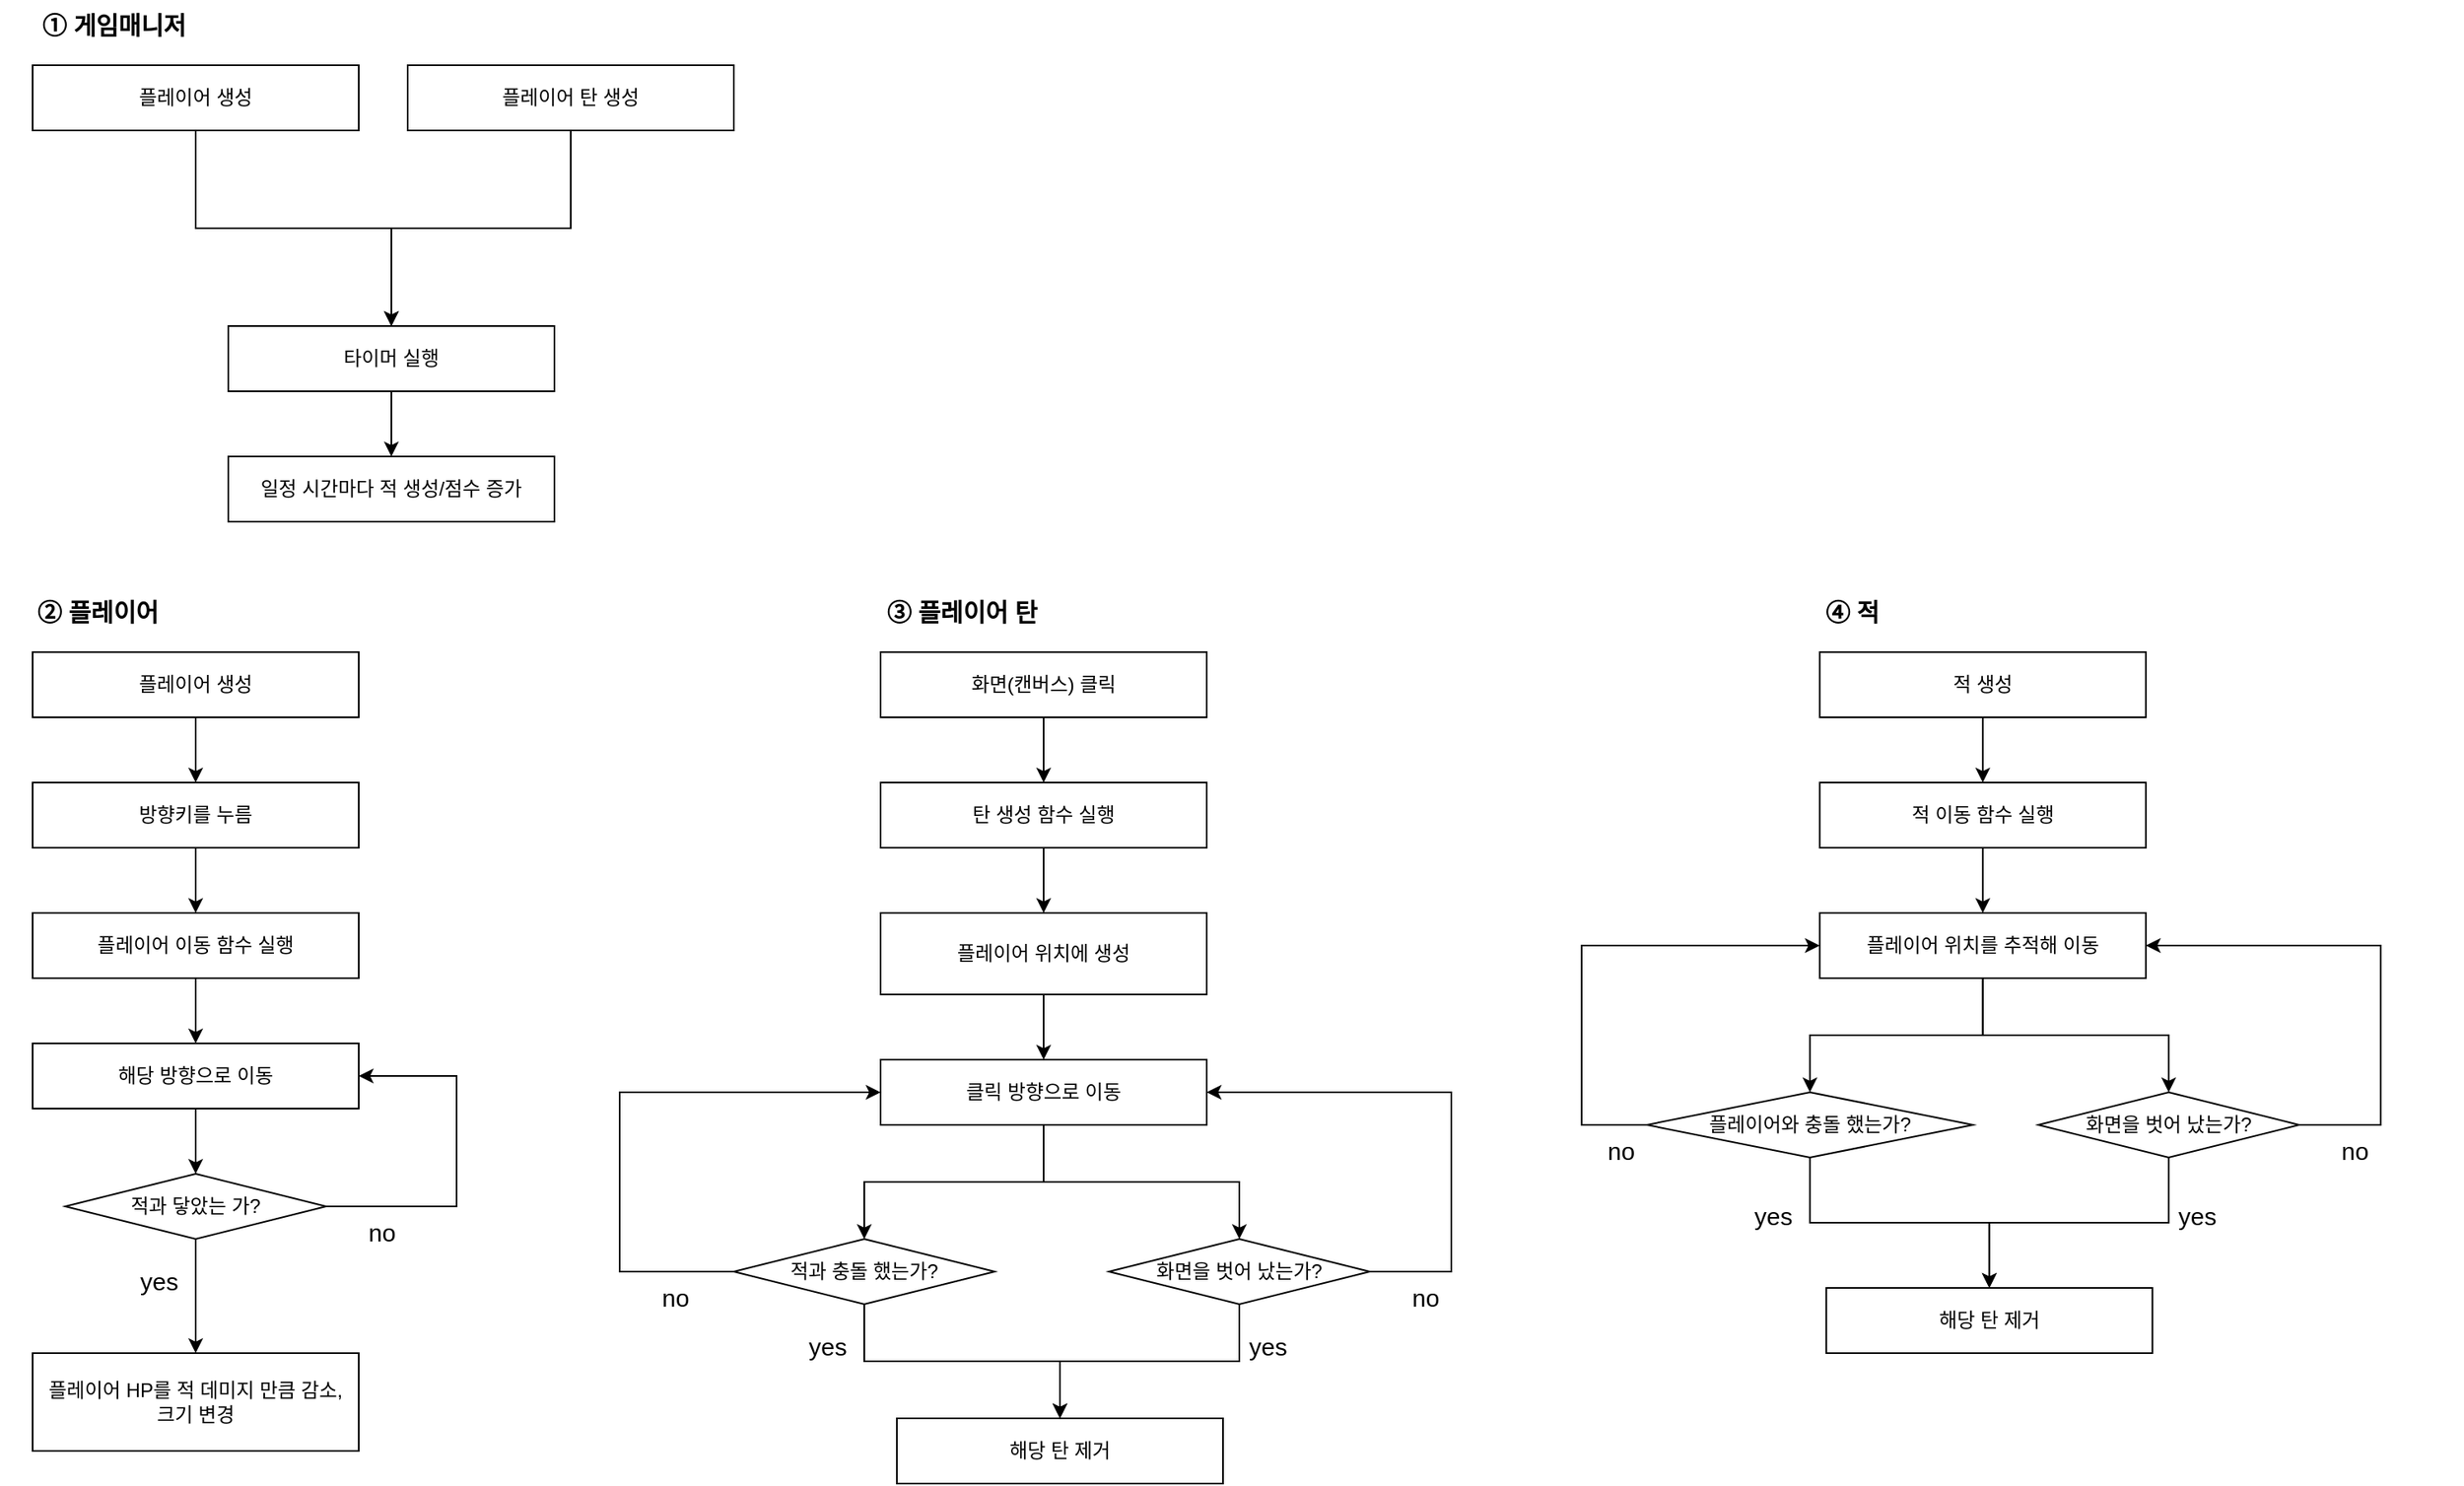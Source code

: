 <mxfile version="18.0.2" type="device"><diagram id="C5RBs43oDa-KdzZeNtuy" name="Page-1"><mxGraphModel dx="2259" dy="1158" grid="1" gridSize="10" guides="1" tooltips="1" connect="1" arrows="1" fold="1" page="1" pageScale="1" pageWidth="827" pageHeight="1169" math="0" shadow="0"><root><mxCell id="WIyWlLk6GJQsqaUBKTNV-0"/><mxCell id="WIyWlLk6GJQsqaUBKTNV-1" parent="WIyWlLk6GJQsqaUBKTNV-0"/><mxCell id="4wV6VXrpqtOexaV4Ajui-6" value="" style="edgeStyle=orthogonalEdgeStyle;rounded=0;orthogonalLoop=1;jettySize=auto;html=1;" edge="1" parent="WIyWlLk6GJQsqaUBKTNV-1" source="4wV6VXrpqtOexaV4Ajui-0" target="4wV6VXrpqtOexaV4Ajui-1"><mxGeometry relative="1" as="geometry"/></mxCell><mxCell id="4wV6VXrpqtOexaV4Ajui-0" value="플레이어 생성" style="rounded=0;whiteSpace=wrap;html=1;" vertex="1" parent="WIyWlLk6GJQsqaUBKTNV-1"><mxGeometry x="-730" y="720" width="200" height="40" as="geometry"/></mxCell><mxCell id="4wV6VXrpqtOexaV4Ajui-8" value="" style="edgeStyle=orthogonalEdgeStyle;rounded=0;orthogonalLoop=1;jettySize=auto;html=1;" edge="1" parent="WIyWlLk6GJQsqaUBKTNV-1" source="4wV6VXrpqtOexaV4Ajui-1" target="4wV6VXrpqtOexaV4Ajui-2"><mxGeometry relative="1" as="geometry"/></mxCell><mxCell id="4wV6VXrpqtOexaV4Ajui-1" value="방향키를 누름" style="rounded=0;whiteSpace=wrap;html=1;" vertex="1" parent="WIyWlLk6GJQsqaUBKTNV-1"><mxGeometry x="-730" y="800" width="200" height="40" as="geometry"/></mxCell><mxCell id="4wV6VXrpqtOexaV4Ajui-9" value="" style="edgeStyle=orthogonalEdgeStyle;rounded=0;orthogonalLoop=1;jettySize=auto;html=1;" edge="1" parent="WIyWlLk6GJQsqaUBKTNV-1" source="4wV6VXrpqtOexaV4Ajui-2" target="4wV6VXrpqtOexaV4Ajui-3"><mxGeometry relative="1" as="geometry"/></mxCell><mxCell id="4wV6VXrpqtOexaV4Ajui-2" value="플레이어 이동 함수 실행" style="rounded=0;whiteSpace=wrap;html=1;" vertex="1" parent="WIyWlLk6GJQsqaUBKTNV-1"><mxGeometry x="-730" y="880" width="200" height="40" as="geometry"/></mxCell><mxCell id="4wV6VXrpqtOexaV4Ajui-28" value="" style="edgeStyle=orthogonalEdgeStyle;rounded=0;orthogonalLoop=1;jettySize=auto;html=1;fontSize=15;" edge="1" parent="WIyWlLk6GJQsqaUBKTNV-1" source="4wV6VXrpqtOexaV4Ajui-3" target="4wV6VXrpqtOexaV4Ajui-27"><mxGeometry relative="1" as="geometry"/></mxCell><mxCell id="4wV6VXrpqtOexaV4Ajui-3" value="해당 방향으로 이동" style="rounded=0;whiteSpace=wrap;html=1;" vertex="1" parent="WIyWlLk6GJQsqaUBKTNV-1"><mxGeometry x="-730" y="960" width="200" height="40" as="geometry"/></mxCell><mxCell id="4wV6VXrpqtOexaV4Ajui-10" value="② 플레이어" style="text;html=1;strokeColor=none;fillColor=none;align=center;verticalAlign=middle;whiteSpace=wrap;rounded=0;fontStyle=1;fontSize=15;" vertex="1" parent="WIyWlLk6GJQsqaUBKTNV-1"><mxGeometry x="-750" y="680" width="120" height="30" as="geometry"/></mxCell><mxCell id="4wV6VXrpqtOexaV4Ajui-31" style="edgeStyle=orthogonalEdgeStyle;rounded=0;orthogonalLoop=1;jettySize=auto;html=1;entryX=0.5;entryY=0;entryDx=0;entryDy=0;fontSize=15;" edge="1" parent="WIyWlLk6GJQsqaUBKTNV-1" source="4wV6VXrpqtOexaV4Ajui-27" target="4wV6VXrpqtOexaV4Ajui-30"><mxGeometry relative="1" as="geometry"/></mxCell><mxCell id="4wV6VXrpqtOexaV4Ajui-40" style="edgeStyle=orthogonalEdgeStyle;rounded=0;orthogonalLoop=1;jettySize=auto;html=1;entryX=1;entryY=0.5;entryDx=0;entryDy=0;fontSize=12;" edge="1" parent="WIyWlLk6GJQsqaUBKTNV-1" source="4wV6VXrpqtOexaV4Ajui-27" target="4wV6VXrpqtOexaV4Ajui-3"><mxGeometry relative="1" as="geometry"><Array as="points"><mxPoint x="-470" y="1060"/><mxPoint x="-470" y="980"/></Array></mxGeometry></mxCell><mxCell id="4wV6VXrpqtOexaV4Ajui-27" value="적과 닿았는 가?" style="rhombus;whiteSpace=wrap;html=1;fontSize=12;" vertex="1" parent="WIyWlLk6GJQsqaUBKTNV-1"><mxGeometry x="-710" y="1040" width="160" height="40" as="geometry"/></mxCell><mxCell id="4wV6VXrpqtOexaV4Ajui-30" value="플레이어 HP를 적 데미지 만큼 감소,&lt;br&gt;크기 변경" style="rounded=0;whiteSpace=wrap;html=1;" vertex="1" parent="WIyWlLk6GJQsqaUBKTNV-1"><mxGeometry x="-730" y="1150" width="200" height="60" as="geometry"/></mxCell><mxCell id="4wV6VXrpqtOexaV4Ajui-32" value="yes" style="text;strokeColor=none;fillColor=none;align=left;verticalAlign=middle;spacingLeft=4;spacingRight=4;overflow=hidden;points=[[0,0.5],[1,0.5]];portConstraint=eastwest;rotatable=0;fontSize=15;" vertex="1" parent="WIyWlLk6GJQsqaUBKTNV-1"><mxGeometry x="-670" y="1090" width="80" height="30" as="geometry"/></mxCell><mxCell id="4wV6VXrpqtOexaV4Ajui-35" value="no" style="text;strokeColor=none;fillColor=none;align=left;verticalAlign=middle;spacingLeft=4;spacingRight=4;overflow=hidden;points=[[0,0.5],[1,0.5]];portConstraint=eastwest;rotatable=0;fontSize=15;" vertex="1" parent="WIyWlLk6GJQsqaUBKTNV-1"><mxGeometry x="-530" y="1060" width="80" height="30" as="geometry"/></mxCell><mxCell id="4wV6VXrpqtOexaV4Ajui-60" value="" style="edgeStyle=orthogonalEdgeStyle;rounded=0;orthogonalLoop=1;jettySize=auto;html=1;" edge="1" source="4wV6VXrpqtOexaV4Ajui-61" target="4wV6VXrpqtOexaV4Ajui-63" parent="WIyWlLk6GJQsqaUBKTNV-1"><mxGeometry relative="1" as="geometry"/></mxCell><mxCell id="4wV6VXrpqtOexaV4Ajui-61" value="화면(캔버스) 클릭" style="rounded=0;whiteSpace=wrap;html=1;" vertex="1" parent="WIyWlLk6GJQsqaUBKTNV-1"><mxGeometry x="-210" y="720" width="200" height="40" as="geometry"/></mxCell><mxCell id="4wV6VXrpqtOexaV4Ajui-62" value="" style="edgeStyle=orthogonalEdgeStyle;rounded=0;orthogonalLoop=1;jettySize=auto;html=1;" edge="1" source="4wV6VXrpqtOexaV4Ajui-63" target="4wV6VXrpqtOexaV4Ajui-65" parent="WIyWlLk6GJQsqaUBKTNV-1"><mxGeometry relative="1" as="geometry"/></mxCell><mxCell id="4wV6VXrpqtOexaV4Ajui-63" value="탄 생성 함수 실행" style="rounded=0;whiteSpace=wrap;html=1;" vertex="1" parent="WIyWlLk6GJQsqaUBKTNV-1"><mxGeometry x="-210" y="800" width="200" height="40" as="geometry"/></mxCell><mxCell id="4wV6VXrpqtOexaV4Ajui-64" value="" style="edgeStyle=orthogonalEdgeStyle;rounded=0;orthogonalLoop=1;jettySize=auto;html=1;" edge="1" source="4wV6VXrpqtOexaV4Ajui-65" target="4wV6VXrpqtOexaV4Ajui-67" parent="WIyWlLk6GJQsqaUBKTNV-1"><mxGeometry relative="1" as="geometry"/></mxCell><mxCell id="4wV6VXrpqtOexaV4Ajui-65" value="플레이어 위치에 생성" style="rounded=0;whiteSpace=wrap;html=1;" vertex="1" parent="WIyWlLk6GJQsqaUBKTNV-1"><mxGeometry x="-210" y="880" width="200" height="50" as="geometry"/></mxCell><mxCell id="4wV6VXrpqtOexaV4Ajui-66" value="" style="edgeStyle=orthogonalEdgeStyle;rounded=0;orthogonalLoop=1;jettySize=auto;html=1;fontSize=15;" edge="1" source="4wV6VXrpqtOexaV4Ajui-67" target="4wV6VXrpqtOexaV4Ajui-71" parent="WIyWlLk6GJQsqaUBKTNV-1"><mxGeometry relative="1" as="geometry"/></mxCell><mxCell id="4wV6VXrpqtOexaV4Ajui-81" style="edgeStyle=orthogonalEdgeStyle;rounded=0;orthogonalLoop=1;jettySize=auto;html=1;entryX=0.5;entryY=0;entryDx=0;entryDy=0;fontSize=12;" edge="1" parent="WIyWlLk6GJQsqaUBKTNV-1" source="4wV6VXrpqtOexaV4Ajui-67" target="4wV6VXrpqtOexaV4Ajui-79"><mxGeometry relative="1" as="geometry"/></mxCell><mxCell id="4wV6VXrpqtOexaV4Ajui-67" value="클릭 방향으로 이동" style="rounded=0;whiteSpace=wrap;html=1;" vertex="1" parent="WIyWlLk6GJQsqaUBKTNV-1"><mxGeometry x="-210" y="970" width="200" height="40" as="geometry"/></mxCell><mxCell id="4wV6VXrpqtOexaV4Ajui-68" value="③ 플레이어 탄" style="text;html=1;strokeColor=none;fillColor=none;align=center;verticalAlign=middle;whiteSpace=wrap;rounded=0;fontStyle=1;fontSize=15;" vertex="1" parent="WIyWlLk6GJQsqaUBKTNV-1"><mxGeometry x="-220" y="680" width="120" height="30" as="geometry"/></mxCell><mxCell id="4wV6VXrpqtOexaV4Ajui-69" style="edgeStyle=orthogonalEdgeStyle;rounded=0;orthogonalLoop=1;jettySize=auto;html=1;entryX=0.5;entryY=0;entryDx=0;entryDy=0;fontSize=15;" edge="1" source="4wV6VXrpqtOexaV4Ajui-71" target="4wV6VXrpqtOexaV4Ajui-76" parent="WIyWlLk6GJQsqaUBKTNV-1"><mxGeometry relative="1" as="geometry"><mxPoint x="10" y="1190.0" as="targetPoint"/></mxGeometry></mxCell><mxCell id="4wV6VXrpqtOexaV4Ajui-70" style="edgeStyle=orthogonalEdgeStyle;rounded=0;orthogonalLoop=1;jettySize=auto;html=1;entryX=1;entryY=0.5;entryDx=0;entryDy=0;fontSize=12;exitX=1;exitY=0.5;exitDx=0;exitDy=0;" edge="1" source="4wV6VXrpqtOexaV4Ajui-71" target="4wV6VXrpqtOexaV4Ajui-67" parent="WIyWlLk6GJQsqaUBKTNV-1"><mxGeometry relative="1" as="geometry"><Array as="points"><mxPoint x="140" y="1100"/><mxPoint x="140" y="990"/></Array></mxGeometry></mxCell><mxCell id="4wV6VXrpqtOexaV4Ajui-71" value="화면을 벗어 났는가?" style="rhombus;whiteSpace=wrap;html=1;fontSize=12;" vertex="1" parent="WIyWlLk6GJQsqaUBKTNV-1"><mxGeometry x="-70" y="1080" width="160" height="40" as="geometry"/></mxCell><mxCell id="4wV6VXrpqtOexaV4Ajui-73" value="yes" style="text;strokeColor=none;fillColor=none;align=left;verticalAlign=middle;spacingLeft=4;spacingRight=4;overflow=hidden;points=[[0,0.5],[1,0.5]];portConstraint=eastwest;rotatable=0;fontSize=15;" vertex="1" parent="WIyWlLk6GJQsqaUBKTNV-1"><mxGeometry x="10" y="1130" width="80" height="30" as="geometry"/></mxCell><mxCell id="4wV6VXrpqtOexaV4Ajui-74" value="no" style="text;strokeColor=none;fillColor=none;align=left;verticalAlign=middle;spacingLeft=4;spacingRight=4;overflow=hidden;points=[[0,0.5],[1,0.5]];portConstraint=eastwest;rotatable=0;fontSize=15;" vertex="1" parent="WIyWlLk6GJQsqaUBKTNV-1"><mxGeometry x="110" y="1100" width="80" height="30" as="geometry"/></mxCell><mxCell id="4wV6VXrpqtOexaV4Ajui-75" style="edgeStyle=orthogonalEdgeStyle;rounded=0;orthogonalLoop=1;jettySize=auto;html=1;entryX=0.5;entryY=0;entryDx=0;entryDy=0;fontSize=15;" edge="1" source="4wV6VXrpqtOexaV4Ajui-79" target="4wV6VXrpqtOexaV4Ajui-76" parent="WIyWlLk6GJQsqaUBKTNV-1"><mxGeometry relative="1" as="geometry"/></mxCell><mxCell id="4wV6VXrpqtOexaV4Ajui-76" value="해당 탄 제거" style="rounded=0;whiteSpace=wrap;html=1;" vertex="1" parent="WIyWlLk6GJQsqaUBKTNV-1"><mxGeometry x="-200" y="1190" width="200" height="40" as="geometry"/></mxCell><mxCell id="4wV6VXrpqtOexaV4Ajui-77" value="yes" style="text;strokeColor=none;fillColor=none;align=left;verticalAlign=middle;spacingLeft=4;spacingRight=4;overflow=hidden;points=[[0,0.5],[1,0.5]];portConstraint=eastwest;rotatable=0;fontSize=15;" vertex="1" parent="WIyWlLk6GJQsqaUBKTNV-1"><mxGeometry x="-260" y="1130" width="80" height="30" as="geometry"/></mxCell><mxCell id="4wV6VXrpqtOexaV4Ajui-78" value="no" style="text;strokeColor=none;fillColor=none;align=left;verticalAlign=middle;spacingLeft=4;spacingRight=4;overflow=hidden;points=[[0,0.5],[1,0.5]];portConstraint=eastwest;rotatable=0;fontSize=15;" vertex="1" parent="WIyWlLk6GJQsqaUBKTNV-1"><mxGeometry x="-350" y="1100" width="80" height="30" as="geometry"/></mxCell><mxCell id="4wV6VXrpqtOexaV4Ajui-79" value="적과 충돌 했는가?" style="rhombus;whiteSpace=wrap;html=1;fontSize=12;" vertex="1" parent="WIyWlLk6GJQsqaUBKTNV-1"><mxGeometry x="-300" y="1080" width="160" height="40" as="geometry"/></mxCell><mxCell id="4wV6VXrpqtOexaV4Ajui-80" style="edgeStyle=orthogonalEdgeStyle;rounded=0;orthogonalLoop=1;jettySize=auto;html=1;entryX=0;entryY=0.5;entryDx=0;entryDy=0;fontSize=12;exitX=0;exitY=0.5;exitDx=0;exitDy=0;" edge="1" source="4wV6VXrpqtOexaV4Ajui-79" parent="WIyWlLk6GJQsqaUBKTNV-1" target="4wV6VXrpqtOexaV4Ajui-67"><mxGeometry relative="1" as="geometry"><mxPoint x="-260" y="990" as="targetPoint"/><Array as="points"><mxPoint x="-370" y="1100"/><mxPoint x="-370" y="990"/></Array></mxGeometry></mxCell><mxCell id="4wV6VXrpqtOexaV4Ajui-104" style="edgeStyle=orthogonalEdgeStyle;rounded=0;orthogonalLoop=1;jettySize=auto;html=1;entryX=0.5;entryY=0;entryDx=0;entryDy=0;fontSize=12;" edge="1" parent="WIyWlLk6GJQsqaUBKTNV-1" source="4wV6VXrpqtOexaV4Ajui-83" target="4wV6VXrpqtOexaV4Ajui-102"><mxGeometry relative="1" as="geometry"/></mxCell><mxCell id="4wV6VXrpqtOexaV4Ajui-83" value="플레이어 생성" style="rounded=0;whiteSpace=wrap;html=1;" vertex="1" parent="WIyWlLk6GJQsqaUBKTNV-1"><mxGeometry x="-730" y="360" width="200" height="40" as="geometry"/></mxCell><mxCell id="4wV6VXrpqtOexaV4Ajui-90" value="① 게임매니저" style="text;html=1;strokeColor=none;fillColor=none;align=center;verticalAlign=middle;whiteSpace=wrap;rounded=0;fontStyle=1;fontSize=15;" vertex="1" parent="WIyWlLk6GJQsqaUBKTNV-1"><mxGeometry x="-740" y="320" width="120" height="30" as="geometry"/></mxCell><mxCell id="4wV6VXrpqtOexaV4Ajui-103" style="edgeStyle=orthogonalEdgeStyle;rounded=0;orthogonalLoop=1;jettySize=auto;html=1;fontSize=12;" edge="1" parent="WIyWlLk6GJQsqaUBKTNV-1" source="4wV6VXrpqtOexaV4Ajui-97" target="4wV6VXrpqtOexaV4Ajui-102"><mxGeometry relative="1" as="geometry"/></mxCell><mxCell id="4wV6VXrpqtOexaV4Ajui-97" value="플레이어 탄 생성" style="rounded=0;whiteSpace=wrap;html=1;" vertex="1" parent="WIyWlLk6GJQsqaUBKTNV-1"><mxGeometry x="-500" y="360" width="200" height="40" as="geometry"/></mxCell><mxCell id="4wV6VXrpqtOexaV4Ajui-101" value="일정 시간마다 적 생성/점수 증가" style="rounded=0;whiteSpace=wrap;html=1;" vertex="1" parent="WIyWlLk6GJQsqaUBKTNV-1"><mxGeometry x="-610" y="600" width="200" height="40" as="geometry"/></mxCell><mxCell id="4wV6VXrpqtOexaV4Ajui-105" value="" style="edgeStyle=orthogonalEdgeStyle;rounded=0;orthogonalLoop=1;jettySize=auto;html=1;fontSize=12;" edge="1" parent="WIyWlLk6GJQsqaUBKTNV-1" source="4wV6VXrpqtOexaV4Ajui-102" target="4wV6VXrpqtOexaV4Ajui-101"><mxGeometry relative="1" as="geometry"/></mxCell><mxCell id="4wV6VXrpqtOexaV4Ajui-102" value="타이머 실행" style="rounded=0;whiteSpace=wrap;html=1;" vertex="1" parent="WIyWlLk6GJQsqaUBKTNV-1"><mxGeometry x="-610" y="520" width="200" height="40" as="geometry"/></mxCell><mxCell id="4wV6VXrpqtOexaV4Ajui-106" value="" style="edgeStyle=orthogonalEdgeStyle;rounded=0;orthogonalLoop=1;jettySize=auto;html=1;" edge="1" source="4wV6VXrpqtOexaV4Ajui-107" target="4wV6VXrpqtOexaV4Ajui-109" parent="WIyWlLk6GJQsqaUBKTNV-1"><mxGeometry relative="1" as="geometry"/></mxCell><mxCell id="4wV6VXrpqtOexaV4Ajui-107" value="적 생성" style="rounded=0;whiteSpace=wrap;html=1;" vertex="1" parent="WIyWlLk6GJQsqaUBKTNV-1"><mxGeometry x="365.91" y="720" width="200" height="40" as="geometry"/></mxCell><mxCell id="4wV6VXrpqtOexaV4Ajui-108" value="" style="edgeStyle=orthogonalEdgeStyle;rounded=0;orthogonalLoop=1;jettySize=auto;html=1;" edge="1" source="4wV6VXrpqtOexaV4Ajui-109" target="4wV6VXrpqtOexaV4Ajui-111" parent="WIyWlLk6GJQsqaUBKTNV-1"><mxGeometry relative="1" as="geometry"/></mxCell><mxCell id="4wV6VXrpqtOexaV4Ajui-109" value="적 이동 함수 실행" style="rounded=0;whiteSpace=wrap;html=1;" vertex="1" parent="WIyWlLk6GJQsqaUBKTNV-1"><mxGeometry x="365.91" y="800" width="200" height="40" as="geometry"/></mxCell><mxCell id="4wV6VXrpqtOexaV4Ajui-139" style="edgeStyle=orthogonalEdgeStyle;rounded=0;orthogonalLoop=1;jettySize=auto;html=1;entryX=0.5;entryY=0;entryDx=0;entryDy=0;fontSize=12;" edge="1" parent="WIyWlLk6GJQsqaUBKTNV-1" source="4wV6VXrpqtOexaV4Ajui-111" target="4wV6VXrpqtOexaV4Ajui-138"><mxGeometry relative="1" as="geometry"/></mxCell><mxCell id="4wV6VXrpqtOexaV4Ajui-140" style="edgeStyle=orthogonalEdgeStyle;rounded=0;orthogonalLoop=1;jettySize=auto;html=1;entryX=0.5;entryY=0;entryDx=0;entryDy=0;fontSize=12;" edge="1" parent="WIyWlLk6GJQsqaUBKTNV-1" source="4wV6VXrpqtOexaV4Ajui-111" target="4wV6VXrpqtOexaV4Ajui-131"><mxGeometry relative="1" as="geometry"/></mxCell><mxCell id="4wV6VXrpqtOexaV4Ajui-111" value="플레이어 위치를 추적해 이동" style="rounded=0;whiteSpace=wrap;html=1;" vertex="1" parent="WIyWlLk6GJQsqaUBKTNV-1"><mxGeometry x="365.91" y="880" width="200" height="40" as="geometry"/></mxCell><mxCell id="4wV6VXrpqtOexaV4Ajui-114" value="④ 적" style="text;html=1;strokeColor=none;fillColor=none;align=center;verticalAlign=middle;whiteSpace=wrap;rounded=0;fontStyle=1;fontSize=15;" vertex="1" parent="WIyWlLk6GJQsqaUBKTNV-1"><mxGeometry x="325.91" y="680" width="120" height="30" as="geometry"/></mxCell><mxCell id="4wV6VXrpqtOexaV4Ajui-130" style="edgeStyle=orthogonalEdgeStyle;rounded=0;orthogonalLoop=1;jettySize=auto;html=1;entryX=0.5;entryY=0;entryDx=0;entryDy=0;fontSize=15;exitX=0.5;exitY=1;exitDx=0;exitDy=0;" edge="1" parent="WIyWlLk6GJQsqaUBKTNV-1" source="4wV6VXrpqtOexaV4Ajui-131" target="4wV6VXrpqtOexaV4Ajui-135"><mxGeometry relative="1" as="geometry"><mxPoint x="579.91" y="1110.0" as="targetPoint"/><mxPoint x="579.913" y="1039.999" as="sourcePoint"/></mxGeometry></mxCell><mxCell id="4wV6VXrpqtOexaV4Ajui-143" style="edgeStyle=orthogonalEdgeStyle;rounded=0;orthogonalLoop=1;jettySize=auto;html=1;entryX=1;entryY=0.5;entryDx=0;entryDy=0;fontSize=12;" edge="1" parent="WIyWlLk6GJQsqaUBKTNV-1" source="4wV6VXrpqtOexaV4Ajui-131" target="4wV6VXrpqtOexaV4Ajui-111"><mxGeometry relative="1" as="geometry"><Array as="points"><mxPoint x="709.91" y="1010"/><mxPoint x="709.91" y="900"/></Array></mxGeometry></mxCell><mxCell id="4wV6VXrpqtOexaV4Ajui-131" value="화면을 벗어 났는가?" style="rhombus;whiteSpace=wrap;html=1;fontSize=12;" vertex="1" parent="WIyWlLk6GJQsqaUBKTNV-1"><mxGeometry x="499.91" y="990" width="160" height="40" as="geometry"/></mxCell><mxCell id="4wV6VXrpqtOexaV4Ajui-132" value="yes" style="text;strokeColor=none;fillColor=none;align=left;verticalAlign=middle;spacingLeft=4;spacingRight=4;overflow=hidden;points=[[0,0.5],[1,0.5]];portConstraint=eastwest;rotatable=0;fontSize=15;" vertex="1" parent="WIyWlLk6GJQsqaUBKTNV-1"><mxGeometry x="579.91" y="1050" width="80" height="30" as="geometry"/></mxCell><mxCell id="4wV6VXrpqtOexaV4Ajui-133" value="no" style="text;strokeColor=none;fillColor=none;align=left;verticalAlign=middle;spacingLeft=4;spacingRight=4;overflow=hidden;points=[[0,0.5],[1,0.5]];portConstraint=eastwest;rotatable=0;fontSize=15;" vertex="1" parent="WIyWlLk6GJQsqaUBKTNV-1"><mxGeometry x="679.91" y="1010" width="80" height="30" as="geometry"/></mxCell><mxCell id="4wV6VXrpqtOexaV4Ajui-134" style="edgeStyle=orthogonalEdgeStyle;rounded=0;orthogonalLoop=1;jettySize=auto;html=1;entryX=0.5;entryY=0;entryDx=0;entryDy=0;fontSize=15;exitX=0.5;exitY=1;exitDx=0;exitDy=0;" edge="1" parent="WIyWlLk6GJQsqaUBKTNV-1" source="4wV6VXrpqtOexaV4Ajui-138" target="4wV6VXrpqtOexaV4Ajui-135"><mxGeometry relative="1" as="geometry"><mxPoint x="359.913" y="1039.999" as="sourcePoint"/></mxGeometry></mxCell><mxCell id="4wV6VXrpqtOexaV4Ajui-135" value="해당 탄 제거" style="rounded=0;whiteSpace=wrap;html=1;" vertex="1" parent="WIyWlLk6GJQsqaUBKTNV-1"><mxGeometry x="369.91" y="1110" width="200" height="40" as="geometry"/></mxCell><mxCell id="4wV6VXrpqtOexaV4Ajui-136" value="yes" style="text;strokeColor=none;fillColor=none;align=left;verticalAlign=middle;spacingLeft=4;spacingRight=4;overflow=hidden;points=[[0,0.5],[1,0.5]];portConstraint=eastwest;rotatable=0;fontSize=15;" vertex="1" parent="WIyWlLk6GJQsqaUBKTNV-1"><mxGeometry x="319.91" y="1050" width="80" height="30" as="geometry"/></mxCell><mxCell id="4wV6VXrpqtOexaV4Ajui-137" value="no" style="text;strokeColor=none;fillColor=none;align=left;verticalAlign=middle;spacingLeft=4;spacingRight=4;overflow=hidden;points=[[0,0.5],[1,0.5]];portConstraint=eastwest;rotatable=0;fontSize=15;" vertex="1" parent="WIyWlLk6GJQsqaUBKTNV-1"><mxGeometry x="229.91" y="1010" width="80" height="30" as="geometry"/></mxCell><mxCell id="4wV6VXrpqtOexaV4Ajui-142" style="edgeStyle=orthogonalEdgeStyle;rounded=0;orthogonalLoop=1;jettySize=auto;html=1;entryX=0;entryY=0.5;entryDx=0;entryDy=0;fontSize=12;exitX=0;exitY=0.5;exitDx=0;exitDy=0;" edge="1" parent="WIyWlLk6GJQsqaUBKTNV-1" source="4wV6VXrpqtOexaV4Ajui-138" target="4wV6VXrpqtOexaV4Ajui-111"><mxGeometry relative="1" as="geometry"><Array as="points"><mxPoint x="219.91" y="1010"/><mxPoint x="219.91" y="900"/></Array></mxGeometry></mxCell><mxCell id="4wV6VXrpqtOexaV4Ajui-138" value="플레이어와 충돌 했는가?" style="rhombus;whiteSpace=wrap;html=1;fontSize=12;" vertex="1" parent="WIyWlLk6GJQsqaUBKTNV-1"><mxGeometry x="259.91" y="990" width="200" height="40" as="geometry"/></mxCell></root></mxGraphModel></diagram></mxfile>